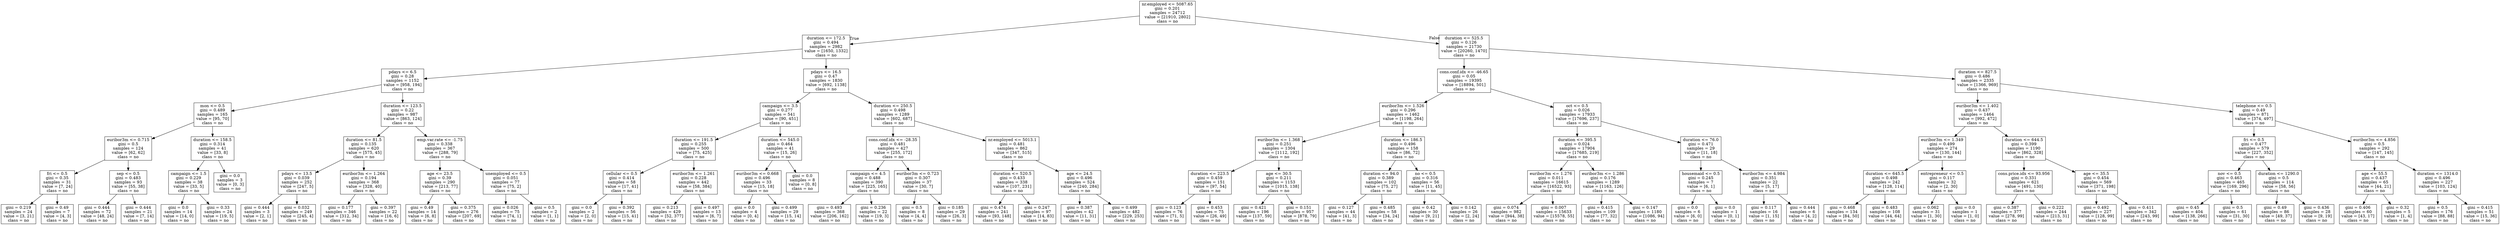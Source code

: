 digraph Tree {
node [shape=box] ;
0 [label="nr.employed <= 5087.65\ngini = 0.201\nsamples = 24712\nvalue = [21910, 2802]\nclass = no"] ;
1 [label="duration <= 172.5\ngini = 0.494\nsamples = 2982\nvalue = [1650, 1332]\nclass = no"] ;
0 -> 1 [labeldistance=2.5, labelangle=45, headlabel="True"] ;
2 [label="pdays <= 6.5\ngini = 0.28\nsamples = 1152\nvalue = [958, 194]\nclass = no"] ;
1 -> 2 ;
3 [label="mon <= 0.5\ngini = 0.489\nsamples = 165\nvalue = [95, 70]\nclass = no"] ;
2 -> 3 ;
4 [label="euribor3m <= 0.715\ngini = 0.5\nsamples = 124\nvalue = [62, 62]\nclass = no"] ;
3 -> 4 ;
5 [label="fri <= 0.5\ngini = 0.35\nsamples = 31\nvalue = [7, 24]\nclass = no"] ;
4 -> 5 ;
6 [label="gini = 0.219\nsamples = 24\nvalue = [3, 21]\nclass = no"] ;
5 -> 6 ;
7 [label="gini = 0.49\nsamples = 7\nvalue = [4, 3]\nclass = no"] ;
5 -> 7 ;
8 [label="sep <= 0.5\ngini = 0.483\nsamples = 93\nvalue = [55, 38]\nclass = no"] ;
4 -> 8 ;
9 [label="gini = 0.444\nsamples = 72\nvalue = [48, 24]\nclass = no"] ;
8 -> 9 ;
10 [label="gini = 0.444\nsamples = 21\nvalue = [7, 14]\nclass = no"] ;
8 -> 10 ;
11 [label="duration <= 158.5\ngini = 0.314\nsamples = 41\nvalue = [33, 8]\nclass = no"] ;
3 -> 11 ;
12 [label="campaign <= 1.5\ngini = 0.229\nsamples = 38\nvalue = [33, 5]\nclass = no"] ;
11 -> 12 ;
13 [label="gini = 0.0\nsamples = 14\nvalue = [14, 0]\nclass = no"] ;
12 -> 13 ;
14 [label="gini = 0.33\nsamples = 24\nvalue = [19, 5]\nclass = no"] ;
12 -> 14 ;
15 [label="gini = 0.0\nsamples = 3\nvalue = [0, 3]\nclass = no"] ;
11 -> 15 ;
16 [label="duration <= 123.5\ngini = 0.22\nsamples = 987\nvalue = [863, 124]\nclass = no"] ;
2 -> 16 ;
17 [label="duration <= 81.5\ngini = 0.135\nsamples = 620\nvalue = [575, 45]\nclass = no"] ;
16 -> 17 ;
18 [label="pdays <= 13.5\ngini = 0.039\nsamples = 252\nvalue = [247, 5]\nclass = no"] ;
17 -> 18 ;
19 [label="gini = 0.444\nsamples = 3\nvalue = [2, 1]\nclass = no"] ;
18 -> 19 ;
20 [label="gini = 0.032\nsamples = 249\nvalue = [245, 4]\nclass = no"] ;
18 -> 20 ;
21 [label="euribor3m <= 1.264\ngini = 0.194\nsamples = 368\nvalue = [328, 40]\nclass = no"] ;
17 -> 21 ;
22 [label="gini = 0.177\nsamples = 346\nvalue = [312, 34]\nclass = no"] ;
21 -> 22 ;
23 [label="gini = 0.397\nsamples = 22\nvalue = [16, 6]\nclass = no"] ;
21 -> 23 ;
24 [label="emp.var.rate <= -1.75\ngini = 0.338\nsamples = 367\nvalue = [288, 79]\nclass = no"] ;
16 -> 24 ;
25 [label="age <= 23.5\ngini = 0.39\nsamples = 290\nvalue = [213, 77]\nclass = no"] ;
24 -> 25 ;
26 [label="gini = 0.49\nsamples = 14\nvalue = [6, 8]\nclass = no"] ;
25 -> 26 ;
27 [label="gini = 0.375\nsamples = 276\nvalue = [207, 69]\nclass = no"] ;
25 -> 27 ;
28 [label="unemployed <= 0.5\ngini = 0.051\nsamples = 77\nvalue = [75, 2]\nclass = no"] ;
24 -> 28 ;
29 [label="gini = 0.026\nsamples = 75\nvalue = [74, 1]\nclass = no"] ;
28 -> 29 ;
30 [label="gini = 0.5\nsamples = 2\nvalue = [1, 1]\nclass = no"] ;
28 -> 30 ;
31 [label="pdays <= 16.5\ngini = 0.47\nsamples = 1830\nvalue = [692, 1138]\nclass = no"] ;
1 -> 31 ;
32 [label="campaign <= 3.5\ngini = 0.277\nsamples = 541\nvalue = [90, 451]\nclass = no"] ;
31 -> 32 ;
33 [label="duration <= 191.5\ngini = 0.255\nsamples = 500\nvalue = [75, 425]\nclass = no"] ;
32 -> 33 ;
34 [label="cellular <= 0.5\ngini = 0.414\nsamples = 58\nvalue = [17, 41]\nclass = no"] ;
33 -> 34 ;
35 [label="gini = 0.0\nsamples = 2\nvalue = [2, 0]\nclass = no"] ;
34 -> 35 ;
36 [label="gini = 0.392\nsamples = 56\nvalue = [15, 41]\nclass = no"] ;
34 -> 36 ;
37 [label="euribor3m <= 1.261\ngini = 0.228\nsamples = 442\nvalue = [58, 384]\nclass = no"] ;
33 -> 37 ;
38 [label="gini = 0.213\nsamples = 429\nvalue = [52, 377]\nclass = no"] ;
37 -> 38 ;
39 [label="gini = 0.497\nsamples = 13\nvalue = [6, 7]\nclass = no"] ;
37 -> 39 ;
40 [label="duration <= 545.0\ngini = 0.464\nsamples = 41\nvalue = [15, 26]\nclass = no"] ;
32 -> 40 ;
41 [label="euribor3m <= 0.668\ngini = 0.496\nsamples = 33\nvalue = [15, 18]\nclass = no"] ;
40 -> 41 ;
42 [label="gini = 0.0\nsamples = 4\nvalue = [0, 4]\nclass = no"] ;
41 -> 42 ;
43 [label="gini = 0.499\nsamples = 29\nvalue = [15, 14]\nclass = no"] ;
41 -> 43 ;
44 [label="gini = 0.0\nsamples = 8\nvalue = [0, 8]\nclass = no"] ;
40 -> 44 ;
45 [label="duration <= 250.5\ngini = 0.498\nsamples = 1289\nvalue = [602, 687]\nclass = no"] ;
31 -> 45 ;
46 [label="cons.conf.idx <= -28.35\ngini = 0.481\nsamples = 427\nvalue = [255, 172]\nclass = no"] ;
45 -> 46 ;
47 [label="campaign <= 4.5\ngini = 0.488\nsamples = 390\nvalue = [225, 165]\nclass = no"] ;
46 -> 47 ;
48 [label="gini = 0.493\nsamples = 368\nvalue = [206, 162]\nclass = no"] ;
47 -> 48 ;
49 [label="gini = 0.236\nsamples = 22\nvalue = [19, 3]\nclass = no"] ;
47 -> 49 ;
50 [label="euribor3m <= 0.723\ngini = 0.307\nsamples = 37\nvalue = [30, 7]\nclass = no"] ;
46 -> 50 ;
51 [label="gini = 0.5\nsamples = 8\nvalue = [4, 4]\nclass = no"] ;
50 -> 51 ;
52 [label="gini = 0.185\nsamples = 29\nvalue = [26, 3]\nclass = no"] ;
50 -> 52 ;
53 [label="nr.employed <= 5013.1\ngini = 0.481\nsamples = 862\nvalue = [347, 515]\nclass = no"] ;
45 -> 53 ;
54 [label="duration <= 520.5\ngini = 0.433\nsamples = 338\nvalue = [107, 231]\nclass = no"] ;
53 -> 54 ;
55 [label="gini = 0.474\nsamples = 241\nvalue = [93, 148]\nclass = no"] ;
54 -> 55 ;
56 [label="gini = 0.247\nsamples = 97\nvalue = [14, 83]\nclass = no"] ;
54 -> 56 ;
57 [label="age <= 24.5\ngini = 0.496\nsamples = 524\nvalue = [240, 284]\nclass = no"] ;
53 -> 57 ;
58 [label="gini = 0.387\nsamples = 42\nvalue = [11, 31]\nclass = no"] ;
57 -> 58 ;
59 [label="gini = 0.499\nsamples = 482\nvalue = [229, 253]\nclass = no"] ;
57 -> 59 ;
60 [label="duration <= 525.5\ngini = 0.126\nsamples = 21730\nvalue = [20260, 1470]\nclass = no"] ;
0 -> 60 [labeldistance=2.5, labelangle=-45, headlabel="False"] ;
61 [label="cons.conf.idx <= -46.65\ngini = 0.05\nsamples = 19395\nvalue = [18894, 501]\nclass = no"] ;
60 -> 61 ;
62 [label="euribor3m <= 1.526\ngini = 0.296\nsamples = 1462\nvalue = [1198, 264]\nclass = no"] ;
61 -> 62 ;
63 [label="euribor3m <= 1.368\ngini = 0.251\nsamples = 1304\nvalue = [1112, 192]\nclass = no"] ;
62 -> 63 ;
64 [label="duration <= 223.5\ngini = 0.459\nsamples = 151\nvalue = [97, 54]\nclass = no"] ;
63 -> 64 ;
65 [label="gini = 0.123\nsamples = 76\nvalue = [71, 5]\nclass = no"] ;
64 -> 65 ;
66 [label="gini = 0.453\nsamples = 75\nvalue = [26, 49]\nclass = no"] ;
64 -> 66 ;
67 [label="age <= 30.5\ngini = 0.211\nsamples = 1153\nvalue = [1015, 138]\nclass = no"] ;
63 -> 67 ;
68 [label="gini = 0.421\nsamples = 196\nvalue = [137, 59]\nclass = no"] ;
67 -> 68 ;
69 [label="gini = 0.151\nsamples = 957\nvalue = [878, 79]\nclass = no"] ;
67 -> 69 ;
70 [label="duration <= 186.5\ngini = 0.496\nsamples = 158\nvalue = [86, 72]\nclass = no"] ;
62 -> 70 ;
71 [label="duration <= 94.0\ngini = 0.389\nsamples = 102\nvalue = [75, 27]\nclass = no"] ;
70 -> 71 ;
72 [label="gini = 0.127\nsamples = 44\nvalue = [41, 3]\nclass = no"] ;
71 -> 72 ;
73 [label="gini = 0.485\nsamples = 58\nvalue = [34, 24]\nclass = no"] ;
71 -> 73 ;
74 [label="no <= 0.5\ngini = 0.316\nsamples = 56\nvalue = [11, 45]\nclass = no"] ;
70 -> 74 ;
75 [label="gini = 0.42\nsamples = 30\nvalue = [9, 21]\nclass = no"] ;
74 -> 75 ;
76 [label="gini = 0.142\nsamples = 26\nvalue = [2, 24]\nclass = no"] ;
74 -> 76 ;
77 [label="oct <= 0.5\ngini = 0.026\nsamples = 17933\nvalue = [17696, 237]\nclass = no"] ;
61 -> 77 ;
78 [label="duration <= 395.5\ngini = 0.024\nsamples = 17904\nvalue = [17685, 219]\nclass = no"] ;
77 -> 78 ;
79 [label="euribor3m <= 1.276\ngini = 0.011\nsamples = 16615\nvalue = [16522, 93]\nclass = no"] ;
78 -> 79 ;
80 [label="gini = 0.074\nsamples = 982\nvalue = [944, 38]\nclass = no"] ;
79 -> 80 ;
81 [label="gini = 0.007\nsamples = 15633\nvalue = [15578, 55]\nclass = no"] ;
79 -> 81 ;
82 [label="euribor3m <= 1.286\ngini = 0.176\nsamples = 1289\nvalue = [1163, 126]\nclass = no"] ;
78 -> 82 ;
83 [label="gini = 0.415\nsamples = 109\nvalue = [77, 32]\nclass = no"] ;
82 -> 83 ;
84 [label="gini = 0.147\nsamples = 1180\nvalue = [1086, 94]\nclass = no"] ;
82 -> 84 ;
85 [label="duration <= 76.0\ngini = 0.471\nsamples = 29\nvalue = [11, 18]\nclass = no"] ;
77 -> 85 ;
86 [label="housemaid <= 0.5\ngini = 0.245\nsamples = 7\nvalue = [6, 1]\nclass = no"] ;
85 -> 86 ;
87 [label="gini = 0.0\nsamples = 6\nvalue = [6, 0]\nclass = no"] ;
86 -> 87 ;
88 [label="gini = 0.0\nsamples = 1\nvalue = [0, 1]\nclass = no"] ;
86 -> 88 ;
89 [label="euribor3m <= 4.984\ngini = 0.351\nsamples = 22\nvalue = [5, 17]\nclass = no"] ;
85 -> 89 ;
90 [label="gini = 0.117\nsamples = 16\nvalue = [1, 15]\nclass = no"] ;
89 -> 90 ;
91 [label="gini = 0.444\nsamples = 6\nvalue = [4, 2]\nclass = no"] ;
89 -> 91 ;
92 [label="duration <= 827.5\ngini = 0.486\nsamples = 2335\nvalue = [1366, 969]\nclass = no"] ;
60 -> 92 ;
93 [label="euribor3m <= 1.402\ngini = 0.437\nsamples = 1464\nvalue = [992, 472]\nclass = no"] ;
92 -> 93 ;
94 [label="euribor3m <= 1.349\ngini = 0.499\nsamples = 274\nvalue = [130, 144]\nclass = no"] ;
93 -> 94 ;
95 [label="duration <= 645.5\ngini = 0.498\nsamples = 242\nvalue = [128, 114]\nclass = no"] ;
94 -> 95 ;
96 [label="gini = 0.468\nsamples = 134\nvalue = [84, 50]\nclass = no"] ;
95 -> 96 ;
97 [label="gini = 0.483\nsamples = 108\nvalue = [44, 64]\nclass = no"] ;
95 -> 97 ;
98 [label="entrepreneur <= 0.5\ngini = 0.117\nsamples = 32\nvalue = [2, 30]\nclass = no"] ;
94 -> 98 ;
99 [label="gini = 0.062\nsamples = 31\nvalue = [1, 30]\nclass = no"] ;
98 -> 99 ;
100 [label="gini = 0.0\nsamples = 1\nvalue = [1, 0]\nclass = no"] ;
98 -> 100 ;
101 [label="duration <= 644.5\ngini = 0.399\nsamples = 1190\nvalue = [862, 328]\nclass = no"] ;
93 -> 101 ;
102 [label="cons.price.idx <= 93.956\ngini = 0.331\nsamples = 621\nvalue = [491, 130]\nclass = no"] ;
101 -> 102 ;
103 [label="gini = 0.387\nsamples = 377\nvalue = [278, 99]\nclass = no"] ;
102 -> 103 ;
104 [label="gini = 0.222\nsamples = 244\nvalue = [213, 31]\nclass = no"] ;
102 -> 104 ;
105 [label="age <= 35.5\ngini = 0.454\nsamples = 569\nvalue = [371, 198]\nclass = no"] ;
101 -> 105 ;
106 [label="gini = 0.492\nsamples = 227\nvalue = [128, 99]\nclass = no"] ;
105 -> 106 ;
107 [label="gini = 0.411\nsamples = 342\nvalue = [243, 99]\nclass = no"] ;
105 -> 107 ;
108 [label="telephone <= 0.5\ngini = 0.49\nsamples = 871\nvalue = [374, 497]\nclass = no"] ;
92 -> 108 ;
109 [label="fri <= 0.5\ngini = 0.477\nsamples = 579\nvalue = [227, 352]\nclass = no"] ;
108 -> 109 ;
110 [label="nov <= 0.5\ngini = 0.463\nsamples = 465\nvalue = [169, 296]\nclass = no"] ;
109 -> 110 ;
111 [label="gini = 0.45\nsamples = 404\nvalue = [138, 266]\nclass = no"] ;
110 -> 111 ;
112 [label="gini = 0.5\nsamples = 61\nvalue = [31, 30]\nclass = no"] ;
110 -> 112 ;
113 [label="duration <= 1290.0\ngini = 0.5\nsamples = 114\nvalue = [58, 56]\nclass = no"] ;
109 -> 113 ;
114 [label="gini = 0.49\nsamples = 86\nvalue = [49, 37]\nclass = no"] ;
113 -> 114 ;
115 [label="gini = 0.436\nsamples = 28\nvalue = [9, 19]\nclass = no"] ;
113 -> 115 ;
116 [label="euribor3m <= 4.856\ngini = 0.5\nsamples = 292\nvalue = [147, 145]\nclass = no"] ;
108 -> 116 ;
117 [label="age <= 55.5\ngini = 0.437\nsamples = 65\nvalue = [44, 21]\nclass = no"] ;
116 -> 117 ;
118 [label="gini = 0.406\nsamples = 60\nvalue = [43, 17]\nclass = no"] ;
117 -> 118 ;
119 [label="gini = 0.32\nsamples = 5\nvalue = [1, 4]\nclass = no"] ;
117 -> 119 ;
120 [label="duration <= 1314.0\ngini = 0.496\nsamples = 227\nvalue = [103, 124]\nclass = no"] ;
116 -> 120 ;
121 [label="gini = 0.5\nsamples = 176\nvalue = [88, 88]\nclass = no"] ;
120 -> 121 ;
122 [label="gini = 0.415\nsamples = 51\nvalue = [15, 36]\nclass = no"] ;
120 -> 122 ;
}
